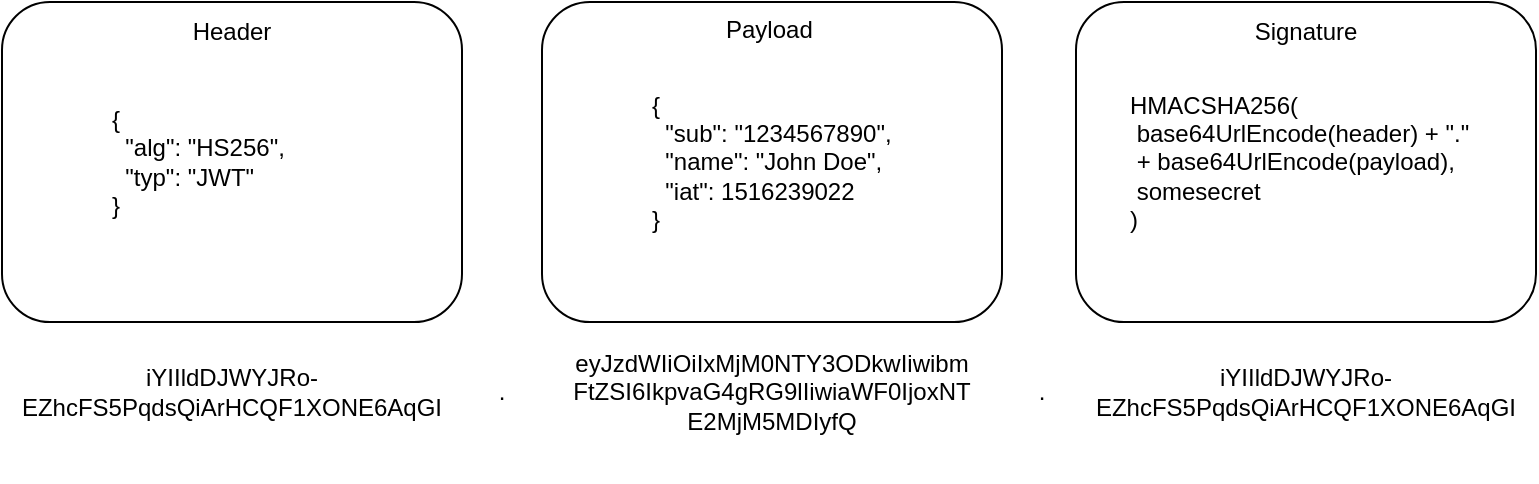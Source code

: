 <mxfile version="18.0.1" type="device"><diagram id="ahvuDX-KPEZFcUotaHS_" name="Strona-1"><mxGraphModel dx="782" dy="857" grid="1" gridSize="10" guides="1" tooltips="1" connect="1" arrows="1" fold="1" page="1" pageScale="1" pageWidth="827" pageHeight="1169" math="0" shadow="0"><root><mxCell id="0"/><mxCell id="1" parent="0"/><mxCell id="ToWkgg9CXalpimAPsGkR-1" value="&lt;div style=&quot;&quot;&gt;&lt;br&gt;&lt;/div&gt;" style="rounded=1;whiteSpace=wrap;html=1;align=left;" vertex="1" parent="1"><mxGeometry x="60" y="240" width="230" height="160" as="geometry"/></mxCell><mxCell id="ToWkgg9CXalpimAPsGkR-2" value="iYIIldDJWYJRo-EZhcFS5PqdsQiArHCQF1XONE6AqGI" style="text;html=1;strokeColor=none;fillColor=none;align=center;verticalAlign=middle;whiteSpace=wrap;rounded=0;" vertex="1" parent="1"><mxGeometry x="60" y="420" width="230" height="30" as="geometry"/></mxCell><mxCell id="ToWkgg9CXalpimAPsGkR-3" value="." style="text;html=1;strokeColor=none;fillColor=none;align=center;verticalAlign=middle;whiteSpace=wrap;rounded=0;" vertex="1" parent="1"><mxGeometry x="300" y="420" width="20" height="30" as="geometry"/></mxCell><mxCell id="ToWkgg9CXalpimAPsGkR-4" value="eyJzdWIiOiIxMjM0NTY3ODkwIiwibm&lt;br&gt;FtZSI6IkpvaG4gRG9lIiwiaWF0IjoxNT&lt;br&gt;E2MjM5MDIyfQ" style="text;html=1;strokeColor=none;fillColor=none;align=center;verticalAlign=middle;rounded=0;whiteSpace=wrap;" vertex="1" parent="1"><mxGeometry x="330" y="390" width="230" height="90" as="geometry"/></mxCell><mxCell id="ToWkgg9CXalpimAPsGkR-5" value="." style="text;html=1;strokeColor=none;fillColor=none;align=center;verticalAlign=middle;whiteSpace=wrap;rounded=0;" vertex="1" parent="1"><mxGeometry x="570" y="420" width="20" height="30" as="geometry"/></mxCell><mxCell id="ToWkgg9CXalpimAPsGkR-6" value="iYIIldDJWYJRo-EZhcFS5PqdsQiArHCQF1XONE6AqGI" style="text;html=1;strokeColor=none;fillColor=none;align=center;verticalAlign=middle;whiteSpace=wrap;rounded=0;" vertex="1" parent="1"><mxGeometry x="597" y="420" width="230" height="30" as="geometry"/></mxCell><mxCell id="ToWkgg9CXalpimAPsGkR-7" value="" style="rounded=1;whiteSpace=wrap;html=1;" vertex="1" parent="1"><mxGeometry x="330" y="240" width="230" height="160" as="geometry"/></mxCell><mxCell id="ToWkgg9CXalpimAPsGkR-8" value="" style="rounded=1;whiteSpace=wrap;html=1;" vertex="1" parent="1"><mxGeometry x="597" y="240" width="230" height="160" as="geometry"/></mxCell><mxCell id="ToWkgg9CXalpimAPsGkR-9" value="{ &lt;br&gt;&amp;nbsp; &quot;alg&quot;: &quot;HS256&quot;,&lt;br&gt;&amp;nbsp; &quot;typ&quot;: &quot;JWT&quot; &lt;br&gt;}" style="text;html=1;strokeColor=none;fillColor=none;align=left;verticalAlign=middle;whiteSpace=wrap;rounded=0;fontSize=12;" vertex="1" parent="1"><mxGeometry x="112.5" y="275" width="125" height="90" as="geometry"/></mxCell><mxCell id="ToWkgg9CXalpimAPsGkR-10" value="&lt;div&gt;{&lt;/div&gt;&lt;div&gt;&amp;nbsp; &quot;sub&quot;: &quot;1234567890&quot;,&lt;/div&gt;&lt;div&gt;&amp;nbsp; &quot;name&quot;: &quot;John Doe&quot;,&lt;/div&gt;&lt;div&gt;&amp;nbsp; &quot;iat&quot;: 1516239022&lt;/div&gt;&lt;div&gt;}&lt;/div&gt;" style="text;html=1;strokeColor=none;fillColor=none;align=left;verticalAlign=middle;whiteSpace=wrap;rounded=0;fontSize=12;" vertex="1" parent="1"><mxGeometry x="382.5" y="275" width="125" height="90" as="geometry"/></mxCell><mxCell id="ToWkgg9CXalpimAPsGkR-11" value="HMACSHA256(&amp;nbsp; &amp;nbsp;base64UrlEncode(header) + &quot;.&quot;&amp;nbsp; &amp;nbsp;+ base64UrlEncode(payload),&amp;nbsp; &amp;nbsp;somesecret &lt;br&gt;)" style="text;html=1;strokeColor=none;fillColor=none;align=left;verticalAlign=middle;whiteSpace=wrap;rounded=0;fontSize=12;" vertex="1" parent="1"><mxGeometry x="622" y="275" width="180" height="90" as="geometry"/></mxCell><mxCell id="ToWkgg9CXalpimAPsGkR-12" value="Header" style="text;html=1;strokeColor=none;fillColor=none;align=center;verticalAlign=middle;whiteSpace=wrap;rounded=0;fontSize=12;" vertex="1" parent="1"><mxGeometry x="145" y="240" width="60" height="30" as="geometry"/></mxCell><mxCell id="ToWkgg9CXalpimAPsGkR-13" value="Payload" style="text;whiteSpace=wrap;html=1;fontSize=12;" vertex="1" parent="1"><mxGeometry x="420" y="240" width="50" height="30" as="geometry"/></mxCell><mxCell id="ToWkgg9CXalpimAPsGkR-14" value="Signature" style="text;html=1;strokeColor=none;fillColor=none;align=center;verticalAlign=middle;whiteSpace=wrap;rounded=0;fontSize=12;" vertex="1" parent="1"><mxGeometry x="682" y="240" width="60" height="30" as="geometry"/></mxCell></root></mxGraphModel></diagram></mxfile>